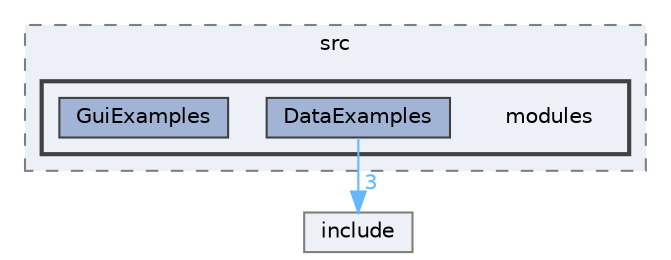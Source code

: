digraph "QConfigurableDashboard/src/modules"
{
 // LATEX_PDF_SIZE
  bgcolor="transparent";
  edge [fontname=Helvetica,fontsize=10,labelfontname=Helvetica,labelfontsize=10];
  node [fontname=Helvetica,fontsize=10,shape=box,height=0.2,width=0.4];
  compound=true
  subgraph clusterdir_a61774ce3f45b5f6acf9c7fdf1502887 {
    graph [ bgcolor="#edf0f7", pencolor="grey50", label="src", fontname=Helvetica,fontsize=10 style="filled,dashed", URL="dir_a61774ce3f45b5f6acf9c7fdf1502887.html",tooltip=""]
  subgraph clusterdir_690347e6b0dacd01722479c0bb2e4598 {
    graph [ bgcolor="#edf0f7", pencolor="grey25", label="", fontname=Helvetica,fontsize=10 style="filled,bold", URL="dir_690347e6b0dacd01722479c0bb2e4598.html",tooltip=""]
    dir_690347e6b0dacd01722479c0bb2e4598 [shape=plaintext, label="modules"];
  dir_8e0a8a6743589be53c2433fff80c3f66 [label="DataExamples", fillcolor="#a2b4d6", color="grey25", style="filled", URL="dir_8e0a8a6743589be53c2433fff80c3f66.html",tooltip=""];
  dir_c1b7b5bc448932e78224b54aaa5895c6 [label="GuiExamples", fillcolor="#a2b4d6", color="grey25", style="filled", URL="dir_c1b7b5bc448932e78224b54aaa5895c6.html",tooltip=""];
  }
  }
  dir_034bf8a0ebbddc680c261a6478c4c50c [label="include", fillcolor="#edf0f7", color="grey50", style="filled", URL="dir_034bf8a0ebbddc680c261a6478c4c50c.html",tooltip=""];
  dir_8e0a8a6743589be53c2433fff80c3f66->dir_034bf8a0ebbddc680c261a6478c4c50c [headlabel="3", labeldistance=1.5 headhref="dir_000002_000004.html" color="steelblue1" fontcolor="steelblue1"];
}
